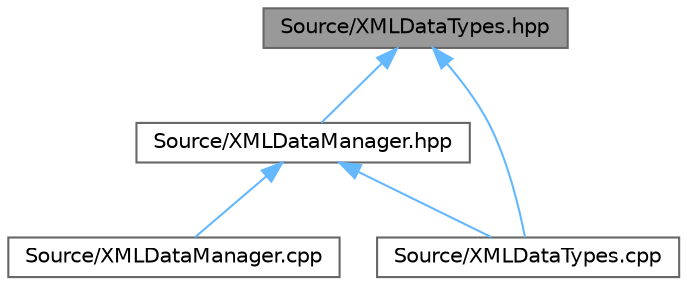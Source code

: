 digraph "Source/XMLDataTypes.hpp"
{
 // INTERACTIVE_SVG=YES
 // LATEX_PDF_SIZE
  bgcolor="transparent";
  edge [fontname=Helvetica,fontsize=10,labelfontname=Helvetica,labelfontsize=10];
  node [fontname=Helvetica,fontsize=10,shape=box,height=0.2,width=0.4];
  Node1 [label="Source/XMLDataTypes.hpp",height=0.2,width=0.4,color="gray40", fillcolor="grey60", style="filled", fontcolor="black",tooltip=" "];
  Node1 -> Node2 [dir="back",color="steelblue1",style="solid"];
  Node2 [label="Source/XMLDataManager.hpp",height=0.2,width=0.4,color="grey40", fillcolor="white", style="filled",URL="$_x_m_l_data_manager_8hpp.html",tooltip=" "];
  Node2 -> Node3 [dir="back",color="steelblue1",style="solid"];
  Node3 [label="Source/XMLDataManager.cpp",height=0.2,width=0.4,color="grey40", fillcolor="white", style="filled",URL="$_x_m_l_data_manager_8cpp.html",tooltip=" "];
  Node2 -> Node4 [dir="back",color="steelblue1",style="solid"];
  Node4 [label="Source/XMLDataTypes.cpp",height=0.2,width=0.4,color="grey40", fillcolor="white", style="filled",URL="$_x_m_l_data_types_8cpp.html",tooltip=" "];
  Node1 -> Node4 [dir="back",color="steelblue1",style="solid"];
}

